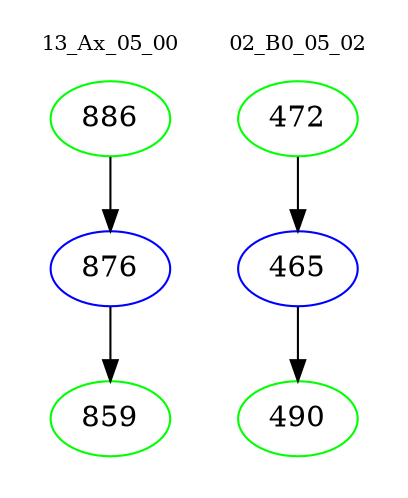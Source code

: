 digraph{
subgraph cluster_0 {
color = white
label = "13_Ax_05_00";
fontsize=10;
T0_886 [label="886", color="green"]
T0_886 -> T0_876 [color="black"]
T0_876 [label="876", color="blue"]
T0_876 -> T0_859 [color="black"]
T0_859 [label="859", color="green"]
}
subgraph cluster_1 {
color = white
label = "02_B0_05_02";
fontsize=10;
T1_472 [label="472", color="green"]
T1_472 -> T1_465 [color="black"]
T1_465 [label="465", color="blue"]
T1_465 -> T1_490 [color="black"]
T1_490 [label="490", color="green"]
}
}
